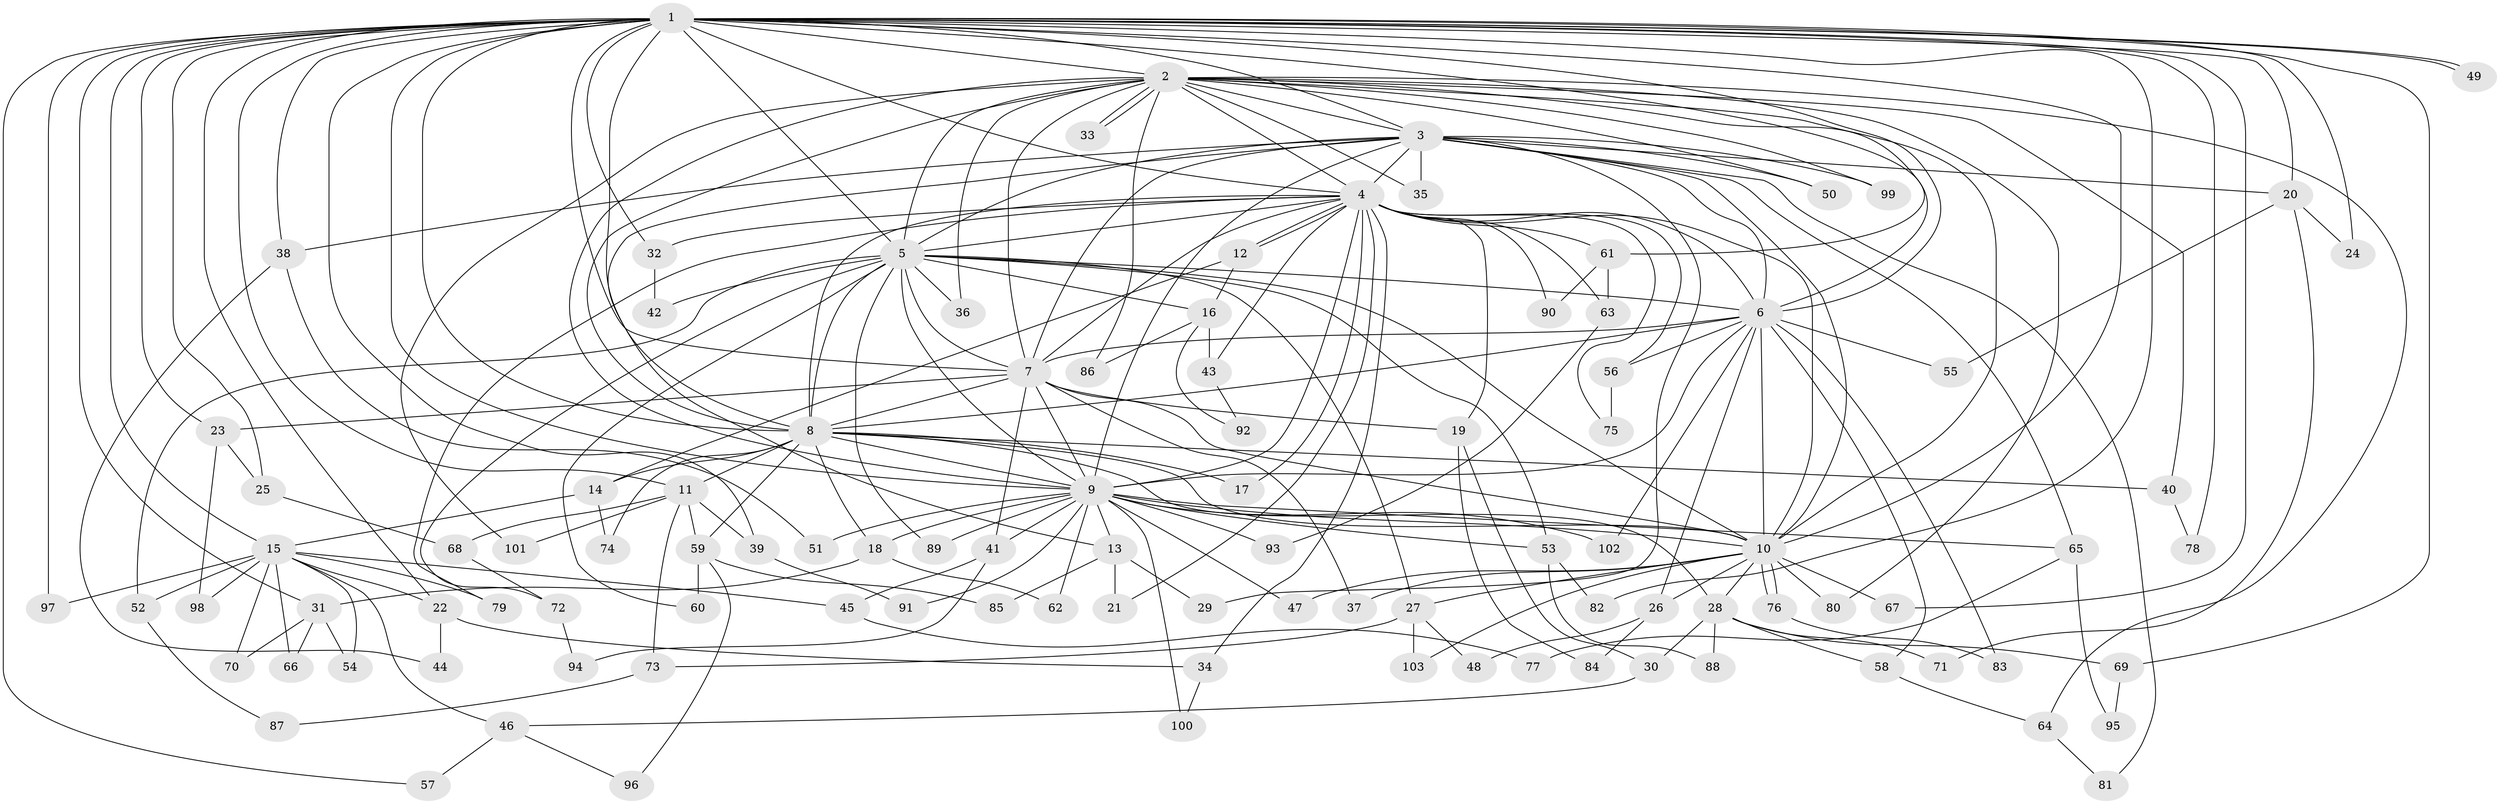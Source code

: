// coarse degree distribution, {29: 0.013333333333333334, 25: 0.013333333333333334, 14: 0.02666666666666667, 19: 0.013333333333333334, 20: 0.013333333333333334, 13: 0.013333333333333334, 18: 0.013333333333333334, 8: 0.02666666666666667, 4: 0.10666666666666667, 3: 0.13333333333333333, 12: 0.013333333333333334, 2: 0.5066666666666667, 5: 0.09333333333333334, 1: 0.013333333333333334}
// Generated by graph-tools (version 1.1) at 2025/41/03/06/25 10:41:34]
// undirected, 103 vertices, 231 edges
graph export_dot {
graph [start="1"]
  node [color=gray90,style=filled];
  1;
  2;
  3;
  4;
  5;
  6;
  7;
  8;
  9;
  10;
  11;
  12;
  13;
  14;
  15;
  16;
  17;
  18;
  19;
  20;
  21;
  22;
  23;
  24;
  25;
  26;
  27;
  28;
  29;
  30;
  31;
  32;
  33;
  34;
  35;
  36;
  37;
  38;
  39;
  40;
  41;
  42;
  43;
  44;
  45;
  46;
  47;
  48;
  49;
  50;
  51;
  52;
  53;
  54;
  55;
  56;
  57;
  58;
  59;
  60;
  61;
  62;
  63;
  64;
  65;
  66;
  67;
  68;
  69;
  70;
  71;
  72;
  73;
  74;
  75;
  76;
  77;
  78;
  79;
  80;
  81;
  82;
  83;
  84;
  85;
  86;
  87;
  88;
  89;
  90;
  91;
  92;
  93;
  94;
  95;
  96;
  97;
  98;
  99;
  100;
  101;
  102;
  103;
  1 -- 2;
  1 -- 3;
  1 -- 4;
  1 -- 5;
  1 -- 6;
  1 -- 7;
  1 -- 8;
  1 -- 9;
  1 -- 10;
  1 -- 11;
  1 -- 13;
  1 -- 15;
  1 -- 20;
  1 -- 22;
  1 -- 23;
  1 -- 24;
  1 -- 25;
  1 -- 31;
  1 -- 32;
  1 -- 38;
  1 -- 39;
  1 -- 49;
  1 -- 49;
  1 -- 57;
  1 -- 61;
  1 -- 67;
  1 -- 69;
  1 -- 78;
  1 -- 82;
  1 -- 97;
  2 -- 3;
  2 -- 4;
  2 -- 5;
  2 -- 6;
  2 -- 7;
  2 -- 8;
  2 -- 9;
  2 -- 10;
  2 -- 33;
  2 -- 33;
  2 -- 35;
  2 -- 36;
  2 -- 40;
  2 -- 50;
  2 -- 64;
  2 -- 80;
  2 -- 86;
  2 -- 99;
  2 -- 101;
  3 -- 4;
  3 -- 5;
  3 -- 6;
  3 -- 7;
  3 -- 8;
  3 -- 9;
  3 -- 10;
  3 -- 20;
  3 -- 29;
  3 -- 35;
  3 -- 38;
  3 -- 50;
  3 -- 65;
  3 -- 81;
  3 -- 99;
  4 -- 5;
  4 -- 6;
  4 -- 7;
  4 -- 8;
  4 -- 9;
  4 -- 10;
  4 -- 12;
  4 -- 12;
  4 -- 17;
  4 -- 19;
  4 -- 21;
  4 -- 32;
  4 -- 34;
  4 -- 43;
  4 -- 56;
  4 -- 61;
  4 -- 63;
  4 -- 75;
  4 -- 79;
  4 -- 90;
  5 -- 6;
  5 -- 7;
  5 -- 8;
  5 -- 9;
  5 -- 10;
  5 -- 16;
  5 -- 27;
  5 -- 36;
  5 -- 42;
  5 -- 52;
  5 -- 53;
  5 -- 60;
  5 -- 72;
  5 -- 89;
  6 -- 7;
  6 -- 8;
  6 -- 9;
  6 -- 10;
  6 -- 26;
  6 -- 55;
  6 -- 56;
  6 -- 58;
  6 -- 83;
  6 -- 102;
  7 -- 8;
  7 -- 9;
  7 -- 10;
  7 -- 19;
  7 -- 23;
  7 -- 37;
  7 -- 41;
  8 -- 9;
  8 -- 10;
  8 -- 11;
  8 -- 14;
  8 -- 17;
  8 -- 18;
  8 -- 28;
  8 -- 40;
  8 -- 59;
  8 -- 74;
  9 -- 10;
  9 -- 13;
  9 -- 18;
  9 -- 41;
  9 -- 47;
  9 -- 51;
  9 -- 53;
  9 -- 62;
  9 -- 65;
  9 -- 89;
  9 -- 91;
  9 -- 93;
  9 -- 100;
  9 -- 102;
  10 -- 26;
  10 -- 27;
  10 -- 28;
  10 -- 37;
  10 -- 47;
  10 -- 67;
  10 -- 76;
  10 -- 76;
  10 -- 80;
  10 -- 103;
  11 -- 39;
  11 -- 59;
  11 -- 68;
  11 -- 73;
  11 -- 101;
  12 -- 14;
  12 -- 16;
  13 -- 21;
  13 -- 29;
  13 -- 85;
  14 -- 15;
  14 -- 74;
  15 -- 22;
  15 -- 45;
  15 -- 46;
  15 -- 52;
  15 -- 54;
  15 -- 66;
  15 -- 70;
  15 -- 79;
  15 -- 97;
  15 -- 98;
  16 -- 43;
  16 -- 86;
  16 -- 92;
  18 -- 31;
  18 -- 62;
  19 -- 30;
  19 -- 84;
  20 -- 24;
  20 -- 55;
  20 -- 71;
  22 -- 34;
  22 -- 44;
  23 -- 25;
  23 -- 98;
  25 -- 68;
  26 -- 48;
  26 -- 84;
  27 -- 48;
  27 -- 73;
  27 -- 103;
  28 -- 30;
  28 -- 58;
  28 -- 69;
  28 -- 71;
  28 -- 88;
  30 -- 46;
  31 -- 54;
  31 -- 66;
  31 -- 70;
  32 -- 42;
  34 -- 100;
  38 -- 44;
  38 -- 51;
  39 -- 91;
  40 -- 78;
  41 -- 45;
  41 -- 94;
  43 -- 92;
  45 -- 77;
  46 -- 57;
  46 -- 96;
  52 -- 87;
  53 -- 82;
  53 -- 88;
  56 -- 75;
  58 -- 64;
  59 -- 60;
  59 -- 85;
  59 -- 96;
  61 -- 63;
  61 -- 90;
  63 -- 93;
  64 -- 81;
  65 -- 77;
  65 -- 95;
  68 -- 72;
  69 -- 95;
  72 -- 94;
  73 -- 87;
  76 -- 83;
}
